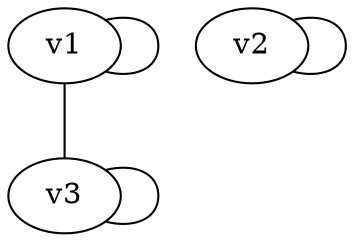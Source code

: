 /*

by convention, rows represent
vertices of the graph, labeled V1.. VN

Therefore, an adjacency matrix
(https://en.wikipedia.org/wiki/Adjacency_matrix):

[[ 1 0  1]
 [ 0 1  0]
 [ 1 0  1]]


could be represented as:
*/

graph ex1{
  v1 -- v1 -- v3 ;
  v2 -- v2 ;
  v3 -- v3 ;
}
